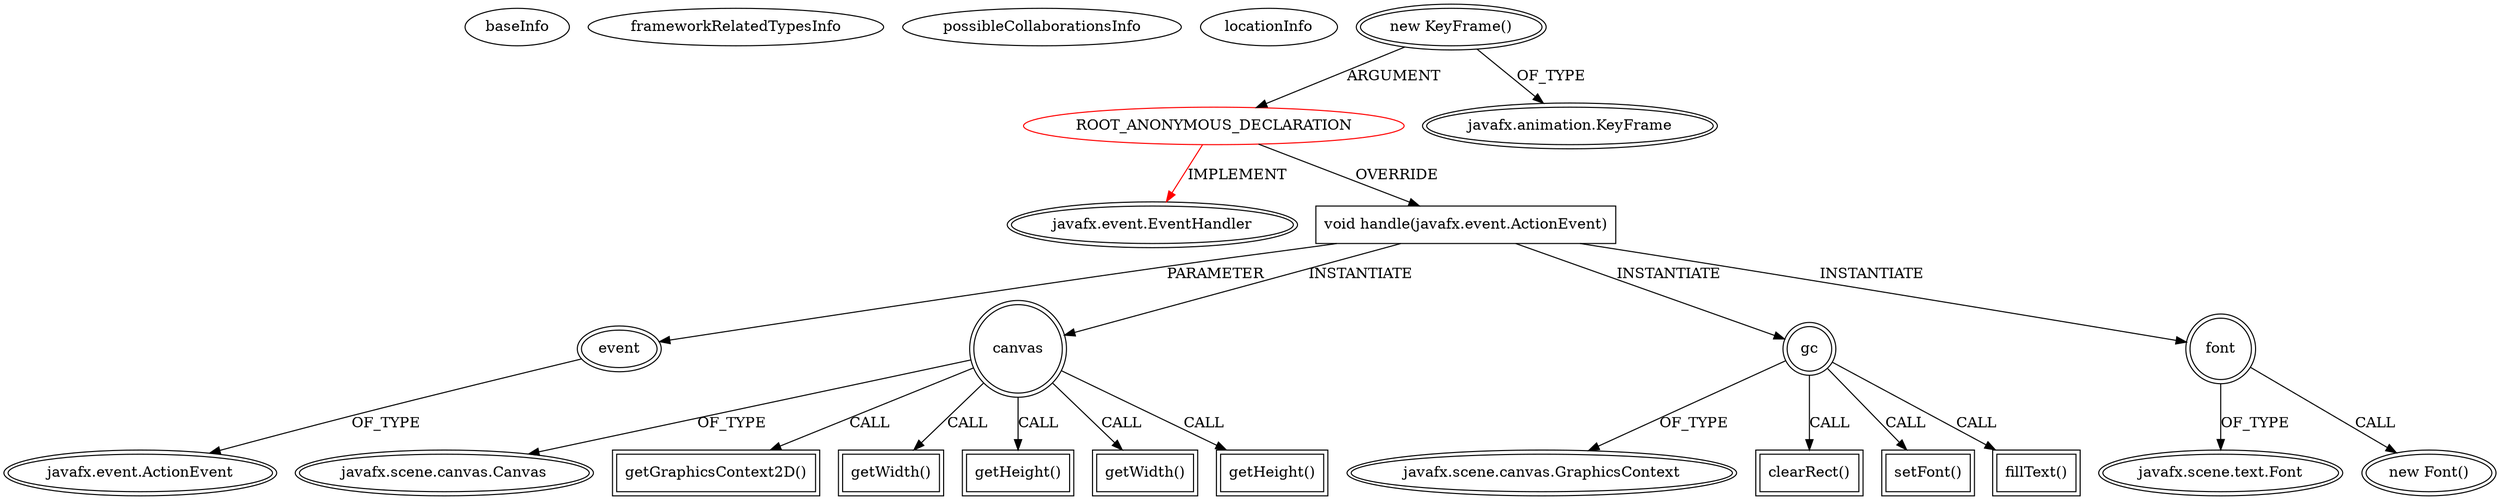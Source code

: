 digraph {
baseInfo[graphId=1718,category="extension_graph",isAnonymous=true,possibleRelation=false]
frameworkRelatedTypesInfo[0="javafx.event.EventHandler"]
possibleCollaborationsInfo[]
locationInfo[projectName="aferrandoa-valenciasprints",filePath="/aferrandoa-valenciasprints/valenciasprints-master/src/goldSprints/AnimacionCuenta.java",contextSignature="javafx.animation.Timeline crearAnimacion(javafx.scene.canvas.Canvas)",graphId="1718"]
0[label="ROOT_ANONYMOUS_DECLARATION",vertexType="ROOT_ANONYMOUS_DECLARATION",isFrameworkType=false,color=red]
1[label="javafx.event.EventHandler",vertexType="FRAMEWORK_INTERFACE_TYPE",isFrameworkType=true,peripheries=2]
2[label="new KeyFrame()",vertexType="OUTSIDE_CONSTRUCTOR_CALL",isFrameworkType=true,peripheries=2]
3[label="javafx.animation.KeyFrame",vertexType="FRAMEWORK_CLASS_TYPE",isFrameworkType=true,peripheries=2]
4[label="void handle(javafx.event.ActionEvent)",vertexType="OVERRIDING_METHOD_DECLARATION",isFrameworkType=false,shape=box]
5[label="event",vertexType="PARAMETER_DECLARATION",isFrameworkType=true,peripheries=2]
6[label="javafx.event.ActionEvent",vertexType="FRAMEWORK_CLASS_TYPE",isFrameworkType=true,peripheries=2]
7[label="canvas",vertexType="VARIABLE_EXPRESION",isFrameworkType=true,peripheries=2,shape=circle]
9[label="javafx.scene.canvas.Canvas",vertexType="FRAMEWORK_CLASS_TYPE",isFrameworkType=true,peripheries=2]
8[label="getGraphicsContext2D()",vertexType="INSIDE_CALL",isFrameworkType=true,peripheries=2,shape=box]
10[label="gc",vertexType="VARIABLE_EXPRESION",isFrameworkType=true,peripheries=2,shape=circle]
12[label="javafx.scene.canvas.GraphicsContext",vertexType="FRAMEWORK_CLASS_TYPE",isFrameworkType=true,peripheries=2]
11[label="clearRect()",vertexType="INSIDE_CALL",isFrameworkType=true,peripheries=2,shape=box]
14[label="getWidth()",vertexType="INSIDE_CALL",isFrameworkType=true,peripheries=2,shape=box]
16[label="getHeight()",vertexType="INSIDE_CALL",isFrameworkType=true,peripheries=2,shape=box]
18[label="font",vertexType="VARIABLE_EXPRESION",isFrameworkType=true,peripheries=2,shape=circle]
19[label="javafx.scene.text.Font",vertexType="FRAMEWORK_CLASS_TYPE",isFrameworkType=true,peripheries=2]
17[label="new Font()",vertexType="CONSTRUCTOR_CALL",isFrameworkType=true,peripheries=2]
21[label="setFont()",vertexType="INSIDE_CALL",isFrameworkType=true,peripheries=2,shape=box]
23[label="fillText()",vertexType="INSIDE_CALL",isFrameworkType=true,peripheries=2,shape=box]
25[label="getWidth()",vertexType="INSIDE_CALL",isFrameworkType=true,peripheries=2,shape=box]
27[label="getHeight()",vertexType="INSIDE_CALL",isFrameworkType=true,peripheries=2,shape=box]
0->1[label="IMPLEMENT",color=red]
2->0[label="ARGUMENT"]
2->3[label="OF_TYPE"]
0->4[label="OVERRIDE"]
5->6[label="OF_TYPE"]
4->5[label="PARAMETER"]
4->7[label="INSTANTIATE"]
7->9[label="OF_TYPE"]
7->8[label="CALL"]
4->10[label="INSTANTIATE"]
10->12[label="OF_TYPE"]
10->11[label="CALL"]
7->14[label="CALL"]
7->16[label="CALL"]
4->18[label="INSTANTIATE"]
18->19[label="OF_TYPE"]
18->17[label="CALL"]
10->21[label="CALL"]
10->23[label="CALL"]
7->25[label="CALL"]
7->27[label="CALL"]
}
